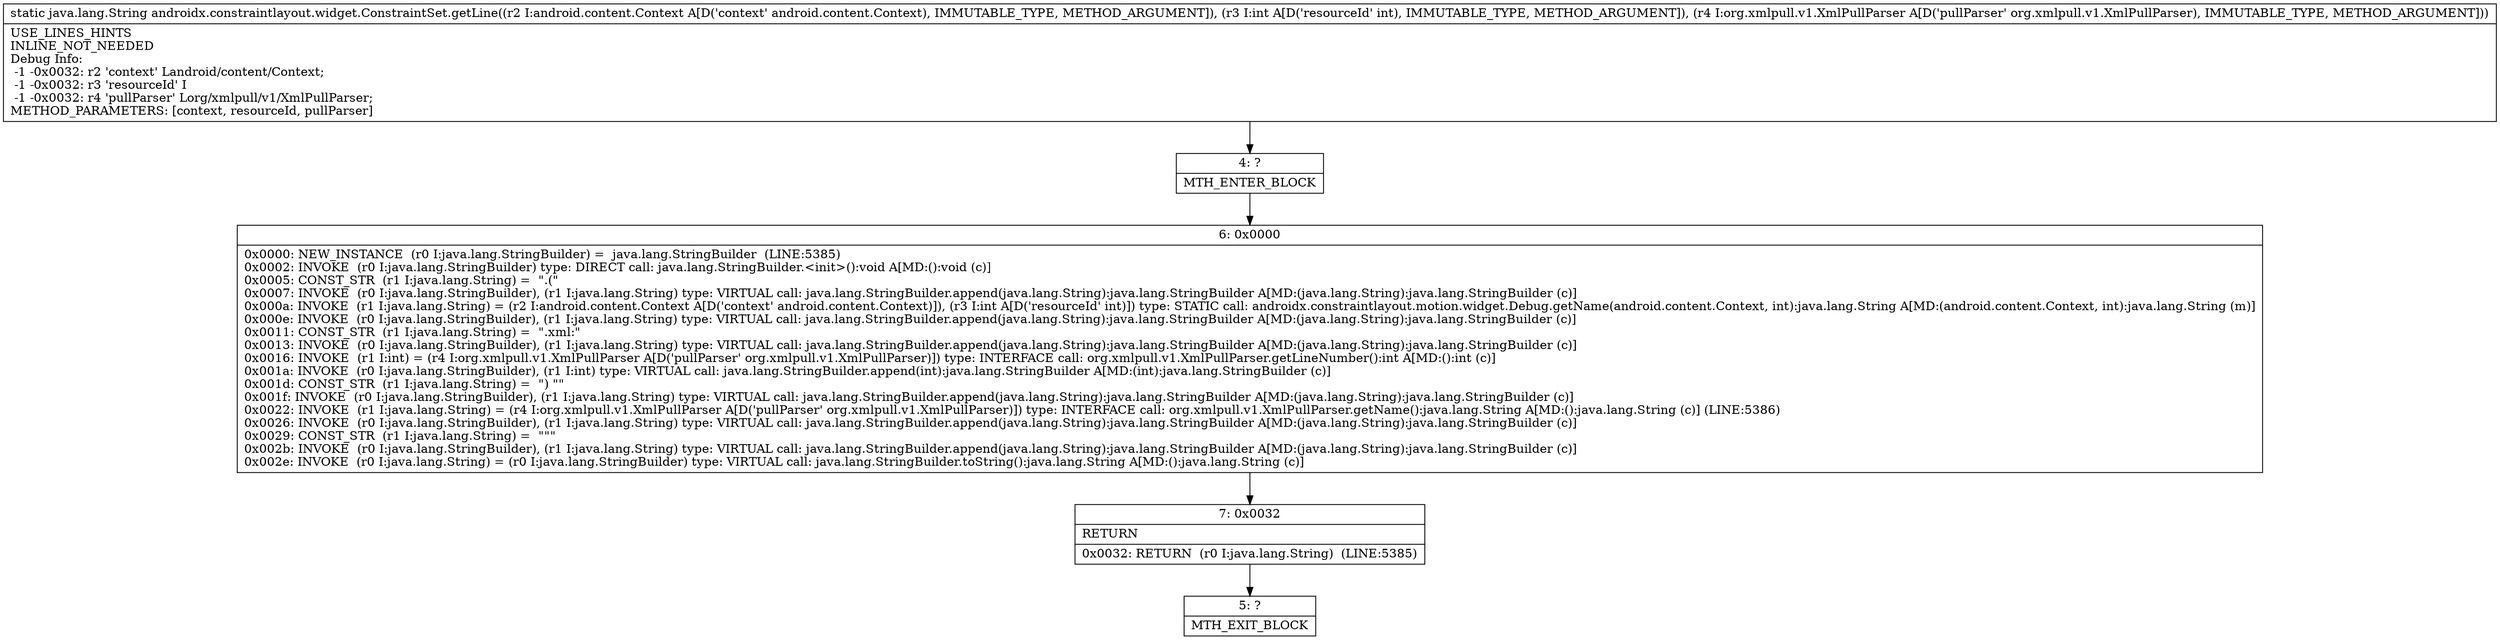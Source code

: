 digraph "CFG forandroidx.constraintlayout.widget.ConstraintSet.getLine(Landroid\/content\/Context;ILorg\/xmlpull\/v1\/XmlPullParser;)Ljava\/lang\/String;" {
Node_4 [shape=record,label="{4\:\ ?|MTH_ENTER_BLOCK\l}"];
Node_6 [shape=record,label="{6\:\ 0x0000|0x0000: NEW_INSTANCE  (r0 I:java.lang.StringBuilder) =  java.lang.StringBuilder  (LINE:5385)\l0x0002: INVOKE  (r0 I:java.lang.StringBuilder) type: DIRECT call: java.lang.StringBuilder.\<init\>():void A[MD:():void (c)]\l0x0005: CONST_STR  (r1 I:java.lang.String) =  \".(\" \l0x0007: INVOKE  (r0 I:java.lang.StringBuilder), (r1 I:java.lang.String) type: VIRTUAL call: java.lang.StringBuilder.append(java.lang.String):java.lang.StringBuilder A[MD:(java.lang.String):java.lang.StringBuilder (c)]\l0x000a: INVOKE  (r1 I:java.lang.String) = (r2 I:android.content.Context A[D('context' android.content.Context)]), (r3 I:int A[D('resourceId' int)]) type: STATIC call: androidx.constraintlayout.motion.widget.Debug.getName(android.content.Context, int):java.lang.String A[MD:(android.content.Context, int):java.lang.String (m)]\l0x000e: INVOKE  (r0 I:java.lang.StringBuilder), (r1 I:java.lang.String) type: VIRTUAL call: java.lang.StringBuilder.append(java.lang.String):java.lang.StringBuilder A[MD:(java.lang.String):java.lang.StringBuilder (c)]\l0x0011: CONST_STR  (r1 I:java.lang.String) =  \".xml:\" \l0x0013: INVOKE  (r0 I:java.lang.StringBuilder), (r1 I:java.lang.String) type: VIRTUAL call: java.lang.StringBuilder.append(java.lang.String):java.lang.StringBuilder A[MD:(java.lang.String):java.lang.StringBuilder (c)]\l0x0016: INVOKE  (r1 I:int) = (r4 I:org.xmlpull.v1.XmlPullParser A[D('pullParser' org.xmlpull.v1.XmlPullParser)]) type: INTERFACE call: org.xmlpull.v1.XmlPullParser.getLineNumber():int A[MD:():int (c)]\l0x001a: INVOKE  (r0 I:java.lang.StringBuilder), (r1 I:int) type: VIRTUAL call: java.lang.StringBuilder.append(int):java.lang.StringBuilder A[MD:(int):java.lang.StringBuilder (c)]\l0x001d: CONST_STR  (r1 I:java.lang.String) =  \") \"\" \l0x001f: INVOKE  (r0 I:java.lang.StringBuilder), (r1 I:java.lang.String) type: VIRTUAL call: java.lang.StringBuilder.append(java.lang.String):java.lang.StringBuilder A[MD:(java.lang.String):java.lang.StringBuilder (c)]\l0x0022: INVOKE  (r1 I:java.lang.String) = (r4 I:org.xmlpull.v1.XmlPullParser A[D('pullParser' org.xmlpull.v1.XmlPullParser)]) type: INTERFACE call: org.xmlpull.v1.XmlPullParser.getName():java.lang.String A[MD:():java.lang.String (c)] (LINE:5386)\l0x0026: INVOKE  (r0 I:java.lang.StringBuilder), (r1 I:java.lang.String) type: VIRTUAL call: java.lang.StringBuilder.append(java.lang.String):java.lang.StringBuilder A[MD:(java.lang.String):java.lang.StringBuilder (c)]\l0x0029: CONST_STR  (r1 I:java.lang.String) =  \"\"\" \l0x002b: INVOKE  (r0 I:java.lang.StringBuilder), (r1 I:java.lang.String) type: VIRTUAL call: java.lang.StringBuilder.append(java.lang.String):java.lang.StringBuilder A[MD:(java.lang.String):java.lang.StringBuilder (c)]\l0x002e: INVOKE  (r0 I:java.lang.String) = (r0 I:java.lang.StringBuilder) type: VIRTUAL call: java.lang.StringBuilder.toString():java.lang.String A[MD:():java.lang.String (c)]\l}"];
Node_7 [shape=record,label="{7\:\ 0x0032|RETURN\l|0x0032: RETURN  (r0 I:java.lang.String)  (LINE:5385)\l}"];
Node_5 [shape=record,label="{5\:\ ?|MTH_EXIT_BLOCK\l}"];
MethodNode[shape=record,label="{static java.lang.String androidx.constraintlayout.widget.ConstraintSet.getLine((r2 I:android.content.Context A[D('context' android.content.Context), IMMUTABLE_TYPE, METHOD_ARGUMENT]), (r3 I:int A[D('resourceId' int), IMMUTABLE_TYPE, METHOD_ARGUMENT]), (r4 I:org.xmlpull.v1.XmlPullParser A[D('pullParser' org.xmlpull.v1.XmlPullParser), IMMUTABLE_TYPE, METHOD_ARGUMENT]))  | USE_LINES_HINTS\lINLINE_NOT_NEEDED\lDebug Info:\l  \-1 \-0x0032: r2 'context' Landroid\/content\/Context;\l  \-1 \-0x0032: r3 'resourceId' I\l  \-1 \-0x0032: r4 'pullParser' Lorg\/xmlpull\/v1\/XmlPullParser;\lMETHOD_PARAMETERS: [context, resourceId, pullParser]\l}"];
MethodNode -> Node_4;Node_4 -> Node_6;
Node_6 -> Node_7;
Node_7 -> Node_5;
}

